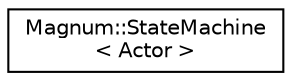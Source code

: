 digraph "圖形化之類別階層"
{
  edge [fontname="Helvetica",fontsize="10",labelfontname="Helvetica",labelfontsize="10"];
  node [fontname="Helvetica",fontsize="10",shape=record];
  rankdir="LR";
  Node1 [label="Magnum::StateMachine\l\< Actor \>",height=0.2,width=0.4,color="black", fillcolor="white", style="filled",URL="$class_magnum_1_1_state_machine.html"];
}
